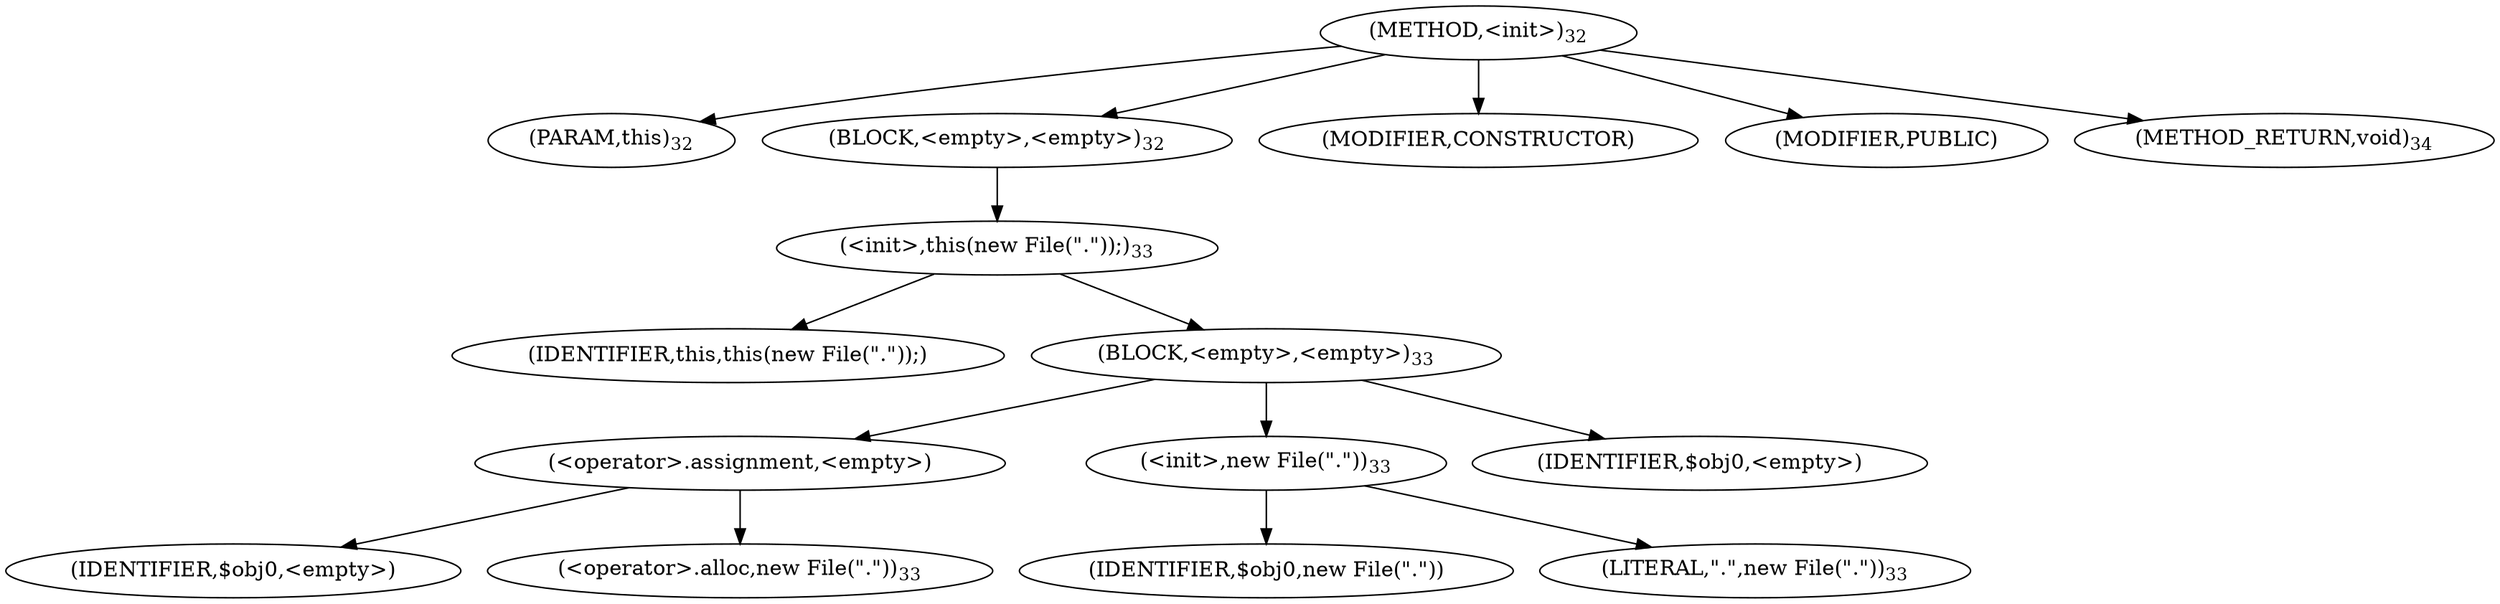 digraph "&lt;init&gt;" {  
"18" [label = <(METHOD,&lt;init&gt;)<SUB>32</SUB>> ]
"4" [label = <(PARAM,this)<SUB>32</SUB>> ]
"19" [label = <(BLOCK,&lt;empty&gt;,&lt;empty&gt;)<SUB>32</SUB>> ]
"20" [label = <(&lt;init&gt;,this(new File(&quot;.&quot;));)<SUB>33</SUB>> ]
"3" [label = <(IDENTIFIER,this,this(new File(&quot;.&quot;));)> ]
"21" [label = <(BLOCK,&lt;empty&gt;,&lt;empty&gt;)<SUB>33</SUB>> ]
"22" [label = <(&lt;operator&gt;.assignment,&lt;empty&gt;)> ]
"23" [label = <(IDENTIFIER,$obj0,&lt;empty&gt;)> ]
"24" [label = <(&lt;operator&gt;.alloc,new File(&quot;.&quot;))<SUB>33</SUB>> ]
"25" [label = <(&lt;init&gt;,new File(&quot;.&quot;))<SUB>33</SUB>> ]
"26" [label = <(IDENTIFIER,$obj0,new File(&quot;.&quot;))> ]
"27" [label = <(LITERAL,&quot;.&quot;,new File(&quot;.&quot;))<SUB>33</SUB>> ]
"28" [label = <(IDENTIFIER,$obj0,&lt;empty&gt;)> ]
"29" [label = <(MODIFIER,CONSTRUCTOR)> ]
"30" [label = <(MODIFIER,PUBLIC)> ]
"31" [label = <(METHOD_RETURN,void)<SUB>34</SUB>> ]
  "18" -> "4" 
  "18" -> "19" 
  "18" -> "29" 
  "18" -> "30" 
  "18" -> "31" 
  "19" -> "20" 
  "20" -> "3" 
  "20" -> "21" 
  "21" -> "22" 
  "21" -> "25" 
  "21" -> "28" 
  "22" -> "23" 
  "22" -> "24" 
  "25" -> "26" 
  "25" -> "27" 
}
